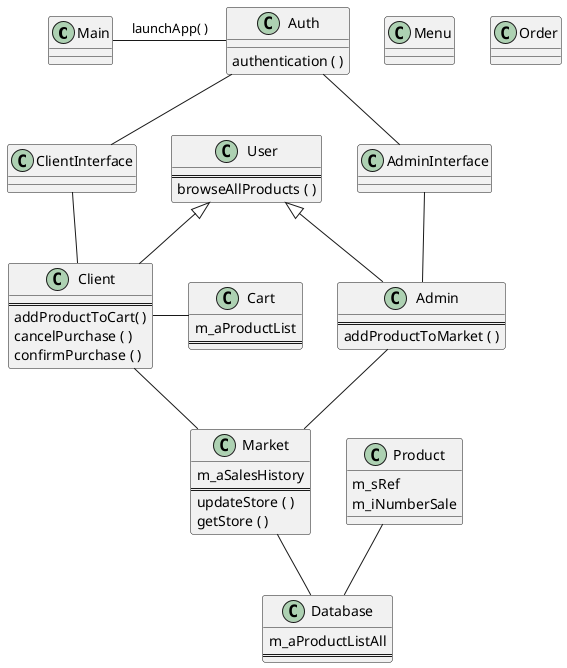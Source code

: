 @startuml

class Main {

}
Main - Auth : launchApp( )

class Menu { }

class Auth {
authentication ( )
}

Auth -- ClientInterface
Auth -- AdminInterface

class ClientInterface {

}

ClientInterface -- Client

class AdminInterface {

}

AdminInterface -- Admin

class User {
==
browseAllProducts ( )
}

class Admin extends User {
==
addProductToMarket ( )
}

Admin -- Market

class Client extends User {
==
addProductToCart( )
cancelPurchase ( )
confirmPurchase ( )
}

Client -- Market
Client - Cart

class Market {
m_aSalesHistory
==
updateStore ( )
getStore ( )
}

Market -- Database

class Database {
m_aProductListAll
==
}

class Cart {
m_aProductList
==
}

class Product {
m_sRef
m_iNumberSale
}

Product -- Database

class Order {

}

@enduml